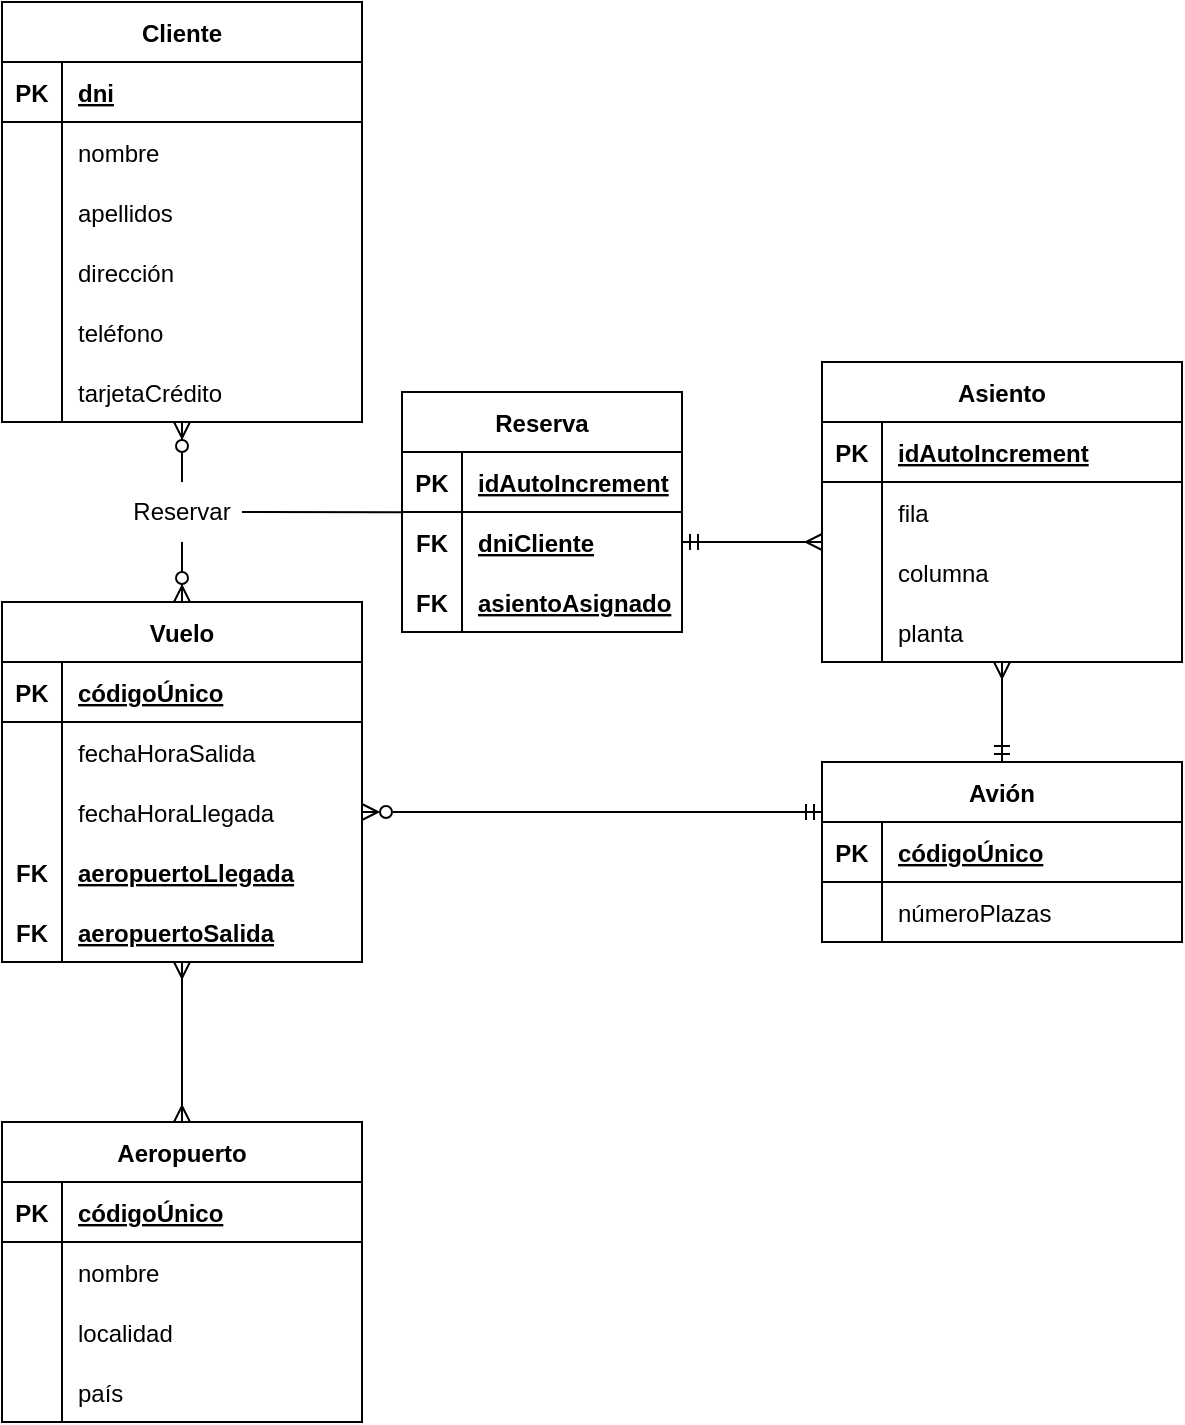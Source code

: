 <mxfile version="20.1.3" type="device"><diagram id="aoisBcJ_4dSZNULbdL9N" name="Página-1"><mxGraphModel dx="925" dy="1162" grid="1" gridSize="10" guides="1" tooltips="1" connect="1" arrows="1" fold="1" page="1" pageScale="1" pageWidth="827" pageHeight="1169" math="0" shadow="0"><root><mxCell id="0"/><mxCell id="1" parent="0"/><mxCell id="H1ngxqJDFF41ntmDZgAR-1" value="Cliente" style="shape=table;startSize=30;container=1;collapsible=1;childLayout=tableLayout;fixedRows=1;rowLines=0;fontStyle=1;align=center;resizeLast=1;" vertex="1" parent="1"><mxGeometry x="40" y="190" width="180" height="210" as="geometry"/></mxCell><mxCell id="H1ngxqJDFF41ntmDZgAR-2" value="" style="shape=tableRow;horizontal=0;startSize=0;swimlaneHead=0;swimlaneBody=0;fillColor=none;collapsible=0;dropTarget=0;points=[[0,0.5],[1,0.5]];portConstraint=eastwest;top=0;left=0;right=0;bottom=1;" vertex="1" parent="H1ngxqJDFF41ntmDZgAR-1"><mxGeometry y="30" width="180" height="30" as="geometry"/></mxCell><mxCell id="H1ngxqJDFF41ntmDZgAR-3" value="PK" style="shape=partialRectangle;connectable=0;fillColor=none;top=0;left=0;bottom=0;right=0;fontStyle=1;overflow=hidden;" vertex="1" parent="H1ngxqJDFF41ntmDZgAR-2"><mxGeometry width="30" height="30" as="geometry"><mxRectangle width="30" height="30" as="alternateBounds"/></mxGeometry></mxCell><mxCell id="H1ngxqJDFF41ntmDZgAR-4" value="dni" style="shape=partialRectangle;connectable=0;fillColor=none;top=0;left=0;bottom=0;right=0;align=left;spacingLeft=6;fontStyle=5;overflow=hidden;" vertex="1" parent="H1ngxqJDFF41ntmDZgAR-2"><mxGeometry x="30" width="150" height="30" as="geometry"><mxRectangle width="150" height="30" as="alternateBounds"/></mxGeometry></mxCell><mxCell id="H1ngxqJDFF41ntmDZgAR-5" value="" style="shape=tableRow;horizontal=0;startSize=0;swimlaneHead=0;swimlaneBody=0;fillColor=none;collapsible=0;dropTarget=0;points=[[0,0.5],[1,0.5]];portConstraint=eastwest;top=0;left=0;right=0;bottom=0;" vertex="1" parent="H1ngxqJDFF41ntmDZgAR-1"><mxGeometry y="60" width="180" height="30" as="geometry"/></mxCell><mxCell id="H1ngxqJDFF41ntmDZgAR-6" value="" style="shape=partialRectangle;connectable=0;fillColor=none;top=0;left=0;bottom=0;right=0;editable=1;overflow=hidden;" vertex="1" parent="H1ngxqJDFF41ntmDZgAR-5"><mxGeometry width="30" height="30" as="geometry"><mxRectangle width="30" height="30" as="alternateBounds"/></mxGeometry></mxCell><mxCell id="H1ngxqJDFF41ntmDZgAR-7" value="nombre" style="shape=partialRectangle;connectable=0;fillColor=none;top=0;left=0;bottom=0;right=0;align=left;spacingLeft=6;overflow=hidden;" vertex="1" parent="H1ngxqJDFF41ntmDZgAR-5"><mxGeometry x="30" width="150" height="30" as="geometry"><mxRectangle width="150" height="30" as="alternateBounds"/></mxGeometry></mxCell><mxCell id="H1ngxqJDFF41ntmDZgAR-8" value="" style="shape=tableRow;horizontal=0;startSize=0;swimlaneHead=0;swimlaneBody=0;fillColor=none;collapsible=0;dropTarget=0;points=[[0,0.5],[1,0.5]];portConstraint=eastwest;top=0;left=0;right=0;bottom=0;" vertex="1" parent="H1ngxqJDFF41ntmDZgAR-1"><mxGeometry y="90" width="180" height="30" as="geometry"/></mxCell><mxCell id="H1ngxqJDFF41ntmDZgAR-9" value="" style="shape=partialRectangle;connectable=0;fillColor=none;top=0;left=0;bottom=0;right=0;editable=1;overflow=hidden;" vertex="1" parent="H1ngxqJDFF41ntmDZgAR-8"><mxGeometry width="30" height="30" as="geometry"><mxRectangle width="30" height="30" as="alternateBounds"/></mxGeometry></mxCell><mxCell id="H1ngxqJDFF41ntmDZgAR-10" value="apellidos" style="shape=partialRectangle;connectable=0;fillColor=none;top=0;left=0;bottom=0;right=0;align=left;spacingLeft=6;overflow=hidden;" vertex="1" parent="H1ngxqJDFF41ntmDZgAR-8"><mxGeometry x="30" width="150" height="30" as="geometry"><mxRectangle width="150" height="30" as="alternateBounds"/></mxGeometry></mxCell><mxCell id="H1ngxqJDFF41ntmDZgAR-11" value="" style="shape=tableRow;horizontal=0;startSize=0;swimlaneHead=0;swimlaneBody=0;fillColor=none;collapsible=0;dropTarget=0;points=[[0,0.5],[1,0.5]];portConstraint=eastwest;top=0;left=0;right=0;bottom=0;" vertex="1" parent="H1ngxqJDFF41ntmDZgAR-1"><mxGeometry y="120" width="180" height="30" as="geometry"/></mxCell><mxCell id="H1ngxqJDFF41ntmDZgAR-12" value="" style="shape=partialRectangle;connectable=0;fillColor=none;top=0;left=0;bottom=0;right=0;editable=1;overflow=hidden;" vertex="1" parent="H1ngxqJDFF41ntmDZgAR-11"><mxGeometry width="30" height="30" as="geometry"><mxRectangle width="30" height="30" as="alternateBounds"/></mxGeometry></mxCell><mxCell id="H1ngxqJDFF41ntmDZgAR-13" value="dirección" style="shape=partialRectangle;connectable=0;fillColor=none;top=0;left=0;bottom=0;right=0;align=left;spacingLeft=6;overflow=hidden;" vertex="1" parent="H1ngxqJDFF41ntmDZgAR-11"><mxGeometry x="30" width="150" height="30" as="geometry"><mxRectangle width="150" height="30" as="alternateBounds"/></mxGeometry></mxCell><mxCell id="H1ngxqJDFF41ntmDZgAR-14" value="" style="shape=tableRow;horizontal=0;startSize=0;swimlaneHead=0;swimlaneBody=0;fillColor=none;collapsible=0;dropTarget=0;points=[[0,0.5],[1,0.5]];portConstraint=eastwest;top=0;left=0;right=0;bottom=0;" vertex="1" parent="H1ngxqJDFF41ntmDZgAR-1"><mxGeometry y="150" width="180" height="30" as="geometry"/></mxCell><mxCell id="H1ngxqJDFF41ntmDZgAR-15" value="" style="shape=partialRectangle;connectable=0;fillColor=none;top=0;left=0;bottom=0;right=0;editable=1;overflow=hidden;" vertex="1" parent="H1ngxqJDFF41ntmDZgAR-14"><mxGeometry width="30" height="30" as="geometry"><mxRectangle width="30" height="30" as="alternateBounds"/></mxGeometry></mxCell><mxCell id="H1ngxqJDFF41ntmDZgAR-16" value="teléfono" style="shape=partialRectangle;connectable=0;fillColor=none;top=0;left=0;bottom=0;right=0;align=left;spacingLeft=6;overflow=hidden;" vertex="1" parent="H1ngxqJDFF41ntmDZgAR-14"><mxGeometry x="30" width="150" height="30" as="geometry"><mxRectangle width="150" height="30" as="alternateBounds"/></mxGeometry></mxCell><mxCell id="H1ngxqJDFF41ntmDZgAR-17" value="" style="shape=tableRow;horizontal=0;startSize=0;swimlaneHead=0;swimlaneBody=0;fillColor=none;collapsible=0;dropTarget=0;points=[[0,0.5],[1,0.5]];portConstraint=eastwest;top=0;left=0;right=0;bottom=0;" vertex="1" parent="H1ngxqJDFF41ntmDZgAR-1"><mxGeometry y="180" width="180" height="30" as="geometry"/></mxCell><mxCell id="H1ngxqJDFF41ntmDZgAR-18" value="" style="shape=partialRectangle;connectable=0;fillColor=none;top=0;left=0;bottom=0;right=0;editable=1;overflow=hidden;" vertex="1" parent="H1ngxqJDFF41ntmDZgAR-17"><mxGeometry width="30" height="30" as="geometry"><mxRectangle width="30" height="30" as="alternateBounds"/></mxGeometry></mxCell><mxCell id="H1ngxqJDFF41ntmDZgAR-19" value="tarjetaCrédito" style="shape=partialRectangle;connectable=0;fillColor=none;top=0;left=0;bottom=0;right=0;align=left;spacingLeft=6;overflow=hidden;" vertex="1" parent="H1ngxqJDFF41ntmDZgAR-17"><mxGeometry x="30" width="150" height="30" as="geometry"><mxRectangle width="150" height="30" as="alternateBounds"/></mxGeometry></mxCell><mxCell id="H1ngxqJDFF41ntmDZgAR-20" value="Vuelo" style="shape=table;startSize=30;container=1;collapsible=1;childLayout=tableLayout;fixedRows=1;rowLines=0;fontStyle=1;align=center;resizeLast=1;" vertex="1" parent="1"><mxGeometry x="40" y="490" width="180" height="180" as="geometry"/></mxCell><mxCell id="H1ngxqJDFF41ntmDZgAR-21" value="" style="shape=tableRow;horizontal=0;startSize=0;swimlaneHead=0;swimlaneBody=0;fillColor=none;collapsible=0;dropTarget=0;points=[[0,0.5],[1,0.5]];portConstraint=eastwest;top=0;left=0;right=0;bottom=1;" vertex="1" parent="H1ngxqJDFF41ntmDZgAR-20"><mxGeometry y="30" width="180" height="30" as="geometry"/></mxCell><mxCell id="H1ngxqJDFF41ntmDZgAR-22" value="PK" style="shape=partialRectangle;connectable=0;fillColor=none;top=0;left=0;bottom=0;right=0;fontStyle=1;overflow=hidden;" vertex="1" parent="H1ngxqJDFF41ntmDZgAR-21"><mxGeometry width="30" height="30" as="geometry"><mxRectangle width="30" height="30" as="alternateBounds"/></mxGeometry></mxCell><mxCell id="H1ngxqJDFF41ntmDZgAR-23" value="códigoÚnico" style="shape=partialRectangle;connectable=0;fillColor=none;top=0;left=0;bottom=0;right=0;align=left;spacingLeft=6;fontStyle=5;overflow=hidden;" vertex="1" parent="H1ngxqJDFF41ntmDZgAR-21"><mxGeometry x="30" width="150" height="30" as="geometry"><mxRectangle width="150" height="30" as="alternateBounds"/></mxGeometry></mxCell><mxCell id="H1ngxqJDFF41ntmDZgAR-24" value="" style="shape=tableRow;horizontal=0;startSize=0;swimlaneHead=0;swimlaneBody=0;fillColor=none;collapsible=0;dropTarget=0;points=[[0,0.5],[1,0.5]];portConstraint=eastwest;top=0;left=0;right=0;bottom=0;" vertex="1" parent="H1ngxqJDFF41ntmDZgAR-20"><mxGeometry y="60" width="180" height="30" as="geometry"/></mxCell><mxCell id="H1ngxqJDFF41ntmDZgAR-25" value="" style="shape=partialRectangle;connectable=0;fillColor=none;top=0;left=0;bottom=0;right=0;editable=1;overflow=hidden;" vertex="1" parent="H1ngxqJDFF41ntmDZgAR-24"><mxGeometry width="30" height="30" as="geometry"><mxRectangle width="30" height="30" as="alternateBounds"/></mxGeometry></mxCell><mxCell id="H1ngxqJDFF41ntmDZgAR-26" value="fechaHoraSalida" style="shape=partialRectangle;connectable=0;fillColor=none;top=0;left=0;bottom=0;right=0;align=left;spacingLeft=6;overflow=hidden;" vertex="1" parent="H1ngxqJDFF41ntmDZgAR-24"><mxGeometry x="30" width="150" height="30" as="geometry"><mxRectangle width="150" height="30" as="alternateBounds"/></mxGeometry></mxCell><mxCell id="H1ngxqJDFF41ntmDZgAR-27" value="" style="shape=tableRow;horizontal=0;startSize=0;swimlaneHead=0;swimlaneBody=0;fillColor=none;collapsible=0;dropTarget=0;points=[[0,0.5],[1,0.5]];portConstraint=eastwest;top=0;left=0;right=0;bottom=0;" vertex="1" parent="H1ngxqJDFF41ntmDZgAR-20"><mxGeometry y="90" width="180" height="30" as="geometry"/></mxCell><mxCell id="H1ngxqJDFF41ntmDZgAR-28" value="" style="shape=partialRectangle;connectable=0;fillColor=none;top=0;left=0;bottom=0;right=0;editable=1;overflow=hidden;" vertex="1" parent="H1ngxqJDFF41ntmDZgAR-27"><mxGeometry width="30" height="30" as="geometry"><mxRectangle width="30" height="30" as="alternateBounds"/></mxGeometry></mxCell><mxCell id="H1ngxqJDFF41ntmDZgAR-29" value="fechaHoraLlegada" style="shape=partialRectangle;connectable=0;fillColor=none;top=0;left=0;bottom=0;right=0;align=left;spacingLeft=6;overflow=hidden;" vertex="1" parent="H1ngxqJDFF41ntmDZgAR-27"><mxGeometry x="30" width="150" height="30" as="geometry"><mxRectangle width="150" height="30" as="alternateBounds"/></mxGeometry></mxCell><mxCell id="H1ngxqJDFF41ntmDZgAR-30" value="" style="shape=tableRow;horizontal=0;startSize=0;swimlaneHead=0;swimlaneBody=0;fillColor=none;collapsible=0;dropTarget=0;points=[[0,0.5],[1,0.5]];portConstraint=eastwest;top=0;left=0;right=0;bottom=0;" vertex="1" parent="H1ngxqJDFF41ntmDZgAR-20"><mxGeometry y="120" width="180" height="30" as="geometry"/></mxCell><mxCell id="H1ngxqJDFF41ntmDZgAR-31" value="FK" style="shape=partialRectangle;connectable=0;fillColor=none;top=0;left=0;bottom=0;right=0;editable=1;overflow=hidden;fontStyle=1" vertex="1" parent="H1ngxqJDFF41ntmDZgAR-30"><mxGeometry width="30" height="30" as="geometry"><mxRectangle width="30" height="30" as="alternateBounds"/></mxGeometry></mxCell><mxCell id="H1ngxqJDFF41ntmDZgAR-32" value="aeropuertoLlegada" style="shape=partialRectangle;connectable=0;fillColor=none;top=0;left=0;bottom=0;right=0;align=left;spacingLeft=6;overflow=hidden;fontStyle=5" vertex="1" parent="H1ngxqJDFF41ntmDZgAR-30"><mxGeometry x="30" width="150" height="30" as="geometry"><mxRectangle width="150" height="30" as="alternateBounds"/></mxGeometry></mxCell><mxCell id="H1ngxqJDFF41ntmDZgAR-33" value="" style="shape=tableRow;horizontal=0;startSize=0;swimlaneHead=0;swimlaneBody=0;fillColor=none;collapsible=0;dropTarget=0;points=[[0,0.5],[1,0.5]];portConstraint=eastwest;top=0;left=0;right=0;bottom=0;" vertex="1" parent="H1ngxqJDFF41ntmDZgAR-20"><mxGeometry y="150" width="180" height="30" as="geometry"/></mxCell><mxCell id="H1ngxqJDFF41ntmDZgAR-34" value="FK" style="shape=partialRectangle;connectable=0;fillColor=none;top=0;left=0;bottom=0;right=0;editable=1;overflow=hidden;fontStyle=1" vertex="1" parent="H1ngxqJDFF41ntmDZgAR-33"><mxGeometry width="30" height="30" as="geometry"><mxRectangle width="30" height="30" as="alternateBounds"/></mxGeometry></mxCell><mxCell id="H1ngxqJDFF41ntmDZgAR-35" value="aeropuertoSalida" style="shape=partialRectangle;connectable=0;fillColor=none;top=0;left=0;bottom=0;right=0;align=left;spacingLeft=6;overflow=hidden;fontStyle=5" vertex="1" parent="H1ngxqJDFF41ntmDZgAR-33"><mxGeometry x="30" width="150" height="30" as="geometry"><mxRectangle width="150" height="30" as="alternateBounds"/></mxGeometry></mxCell><mxCell id="H1ngxqJDFF41ntmDZgAR-36" value="Aeropuerto" style="shape=table;startSize=30;container=1;collapsible=1;childLayout=tableLayout;fixedRows=1;rowLines=0;fontStyle=1;align=center;resizeLast=1;" vertex="1" parent="1"><mxGeometry x="40" y="750" width="180" height="150" as="geometry"/></mxCell><mxCell id="H1ngxqJDFF41ntmDZgAR-37" value="" style="shape=tableRow;horizontal=0;startSize=0;swimlaneHead=0;swimlaneBody=0;fillColor=none;collapsible=0;dropTarget=0;points=[[0,0.5],[1,0.5]];portConstraint=eastwest;top=0;left=0;right=0;bottom=1;" vertex="1" parent="H1ngxqJDFF41ntmDZgAR-36"><mxGeometry y="30" width="180" height="30" as="geometry"/></mxCell><mxCell id="H1ngxqJDFF41ntmDZgAR-38" value="PK" style="shape=partialRectangle;connectable=0;fillColor=none;top=0;left=0;bottom=0;right=0;fontStyle=1;overflow=hidden;" vertex="1" parent="H1ngxqJDFF41ntmDZgAR-37"><mxGeometry width="30" height="30" as="geometry"><mxRectangle width="30" height="30" as="alternateBounds"/></mxGeometry></mxCell><mxCell id="H1ngxqJDFF41ntmDZgAR-39" value="códigoÚnico" style="shape=partialRectangle;connectable=0;fillColor=none;top=0;left=0;bottom=0;right=0;align=left;spacingLeft=6;fontStyle=5;overflow=hidden;" vertex="1" parent="H1ngxqJDFF41ntmDZgAR-37"><mxGeometry x="30" width="150" height="30" as="geometry"><mxRectangle width="150" height="30" as="alternateBounds"/></mxGeometry></mxCell><mxCell id="H1ngxqJDFF41ntmDZgAR-40" value="" style="shape=tableRow;horizontal=0;startSize=0;swimlaneHead=0;swimlaneBody=0;fillColor=none;collapsible=0;dropTarget=0;points=[[0,0.5],[1,0.5]];portConstraint=eastwest;top=0;left=0;right=0;bottom=0;" vertex="1" parent="H1ngxqJDFF41ntmDZgAR-36"><mxGeometry y="60" width="180" height="30" as="geometry"/></mxCell><mxCell id="H1ngxqJDFF41ntmDZgAR-41" value="" style="shape=partialRectangle;connectable=0;fillColor=none;top=0;left=0;bottom=0;right=0;editable=1;overflow=hidden;" vertex="1" parent="H1ngxqJDFF41ntmDZgAR-40"><mxGeometry width="30" height="30" as="geometry"><mxRectangle width="30" height="30" as="alternateBounds"/></mxGeometry></mxCell><mxCell id="H1ngxqJDFF41ntmDZgAR-42" value="nombre" style="shape=partialRectangle;connectable=0;fillColor=none;top=0;left=0;bottom=0;right=0;align=left;spacingLeft=6;overflow=hidden;" vertex="1" parent="H1ngxqJDFF41ntmDZgAR-40"><mxGeometry x="30" width="150" height="30" as="geometry"><mxRectangle width="150" height="30" as="alternateBounds"/></mxGeometry></mxCell><mxCell id="H1ngxqJDFF41ntmDZgAR-43" value="" style="shape=tableRow;horizontal=0;startSize=0;swimlaneHead=0;swimlaneBody=0;fillColor=none;collapsible=0;dropTarget=0;points=[[0,0.5],[1,0.5]];portConstraint=eastwest;top=0;left=0;right=0;bottom=0;" vertex="1" parent="H1ngxqJDFF41ntmDZgAR-36"><mxGeometry y="90" width="180" height="30" as="geometry"/></mxCell><mxCell id="H1ngxqJDFF41ntmDZgAR-44" value="" style="shape=partialRectangle;connectable=0;fillColor=none;top=0;left=0;bottom=0;right=0;editable=1;overflow=hidden;" vertex="1" parent="H1ngxqJDFF41ntmDZgAR-43"><mxGeometry width="30" height="30" as="geometry"><mxRectangle width="30" height="30" as="alternateBounds"/></mxGeometry></mxCell><mxCell id="H1ngxqJDFF41ntmDZgAR-45" value="localidad" style="shape=partialRectangle;connectable=0;fillColor=none;top=0;left=0;bottom=0;right=0;align=left;spacingLeft=6;overflow=hidden;" vertex="1" parent="H1ngxqJDFF41ntmDZgAR-43"><mxGeometry x="30" width="150" height="30" as="geometry"><mxRectangle width="150" height="30" as="alternateBounds"/></mxGeometry></mxCell><mxCell id="H1ngxqJDFF41ntmDZgAR-46" value="" style="shape=tableRow;horizontal=0;startSize=0;swimlaneHead=0;swimlaneBody=0;fillColor=none;collapsible=0;dropTarget=0;points=[[0,0.5],[1,0.5]];portConstraint=eastwest;top=0;left=0;right=0;bottom=0;" vertex="1" parent="H1ngxqJDFF41ntmDZgAR-36"><mxGeometry y="120" width="180" height="30" as="geometry"/></mxCell><mxCell id="H1ngxqJDFF41ntmDZgAR-47" value="" style="shape=partialRectangle;connectable=0;fillColor=none;top=0;left=0;bottom=0;right=0;editable=1;overflow=hidden;" vertex="1" parent="H1ngxqJDFF41ntmDZgAR-46"><mxGeometry width="30" height="30" as="geometry"><mxRectangle width="30" height="30" as="alternateBounds"/></mxGeometry></mxCell><mxCell id="H1ngxqJDFF41ntmDZgAR-48" value="país" style="shape=partialRectangle;connectable=0;fillColor=none;top=0;left=0;bottom=0;right=0;align=left;spacingLeft=6;overflow=hidden;" vertex="1" parent="H1ngxqJDFF41ntmDZgAR-46"><mxGeometry x="30" width="150" height="30" as="geometry"><mxRectangle width="150" height="30" as="alternateBounds"/></mxGeometry></mxCell><mxCell id="H1ngxqJDFF41ntmDZgAR-49" value="Avión" style="shape=table;startSize=30;container=1;collapsible=1;childLayout=tableLayout;fixedRows=1;rowLines=0;fontStyle=1;align=center;resizeLast=1;" vertex="1" parent="1"><mxGeometry x="450" y="570" width="180" height="90" as="geometry"/></mxCell><mxCell id="H1ngxqJDFF41ntmDZgAR-50" value="" style="shape=tableRow;horizontal=0;startSize=0;swimlaneHead=0;swimlaneBody=0;fillColor=none;collapsible=0;dropTarget=0;points=[[0,0.5],[1,0.5]];portConstraint=eastwest;top=0;left=0;right=0;bottom=1;" vertex="1" parent="H1ngxqJDFF41ntmDZgAR-49"><mxGeometry y="30" width="180" height="30" as="geometry"/></mxCell><mxCell id="H1ngxqJDFF41ntmDZgAR-51" value="PK" style="shape=partialRectangle;connectable=0;fillColor=none;top=0;left=0;bottom=0;right=0;fontStyle=1;overflow=hidden;" vertex="1" parent="H1ngxqJDFF41ntmDZgAR-50"><mxGeometry width="30" height="30" as="geometry"><mxRectangle width="30" height="30" as="alternateBounds"/></mxGeometry></mxCell><mxCell id="H1ngxqJDFF41ntmDZgAR-52" value="códigoÚnico" style="shape=partialRectangle;connectable=0;fillColor=none;top=0;left=0;bottom=0;right=0;align=left;spacingLeft=6;fontStyle=5;overflow=hidden;" vertex="1" parent="H1ngxqJDFF41ntmDZgAR-50"><mxGeometry x="30" width="150" height="30" as="geometry"><mxRectangle width="150" height="30" as="alternateBounds"/></mxGeometry></mxCell><mxCell id="H1ngxqJDFF41ntmDZgAR-53" value="" style="shape=tableRow;horizontal=0;startSize=0;swimlaneHead=0;swimlaneBody=0;fillColor=none;collapsible=0;dropTarget=0;points=[[0,0.5],[1,0.5]];portConstraint=eastwest;top=0;left=0;right=0;bottom=0;" vertex="1" parent="H1ngxqJDFF41ntmDZgAR-49"><mxGeometry y="60" width="180" height="30" as="geometry"/></mxCell><mxCell id="H1ngxqJDFF41ntmDZgAR-54" value="" style="shape=partialRectangle;connectable=0;fillColor=none;top=0;left=0;bottom=0;right=0;editable=1;overflow=hidden;" vertex="1" parent="H1ngxqJDFF41ntmDZgAR-53"><mxGeometry width="30" height="30" as="geometry"><mxRectangle width="30" height="30" as="alternateBounds"/></mxGeometry></mxCell><mxCell id="H1ngxqJDFF41ntmDZgAR-55" value="númeroPlazas" style="shape=partialRectangle;connectable=0;fillColor=none;top=0;left=0;bottom=0;right=0;align=left;spacingLeft=6;overflow=hidden;" vertex="1" parent="H1ngxqJDFF41ntmDZgAR-53"><mxGeometry x="30" width="150" height="30" as="geometry"><mxRectangle width="150" height="30" as="alternateBounds"/></mxGeometry></mxCell><mxCell id="H1ngxqJDFF41ntmDZgAR-62" value="" style="fontSize=12;html=1;endArrow=ERzeroToMany;endFill=1;startArrow=none;rounded=0;entryX=0.5;entryY=0;entryDx=0;entryDy=0;exitX=0.5;exitY=1;exitDx=0;exitDy=0;" edge="1" parent="1" source="H1ngxqJDFF41ntmDZgAR-63" target="H1ngxqJDFF41ntmDZgAR-20"><mxGeometry width="100" height="100" relative="1" as="geometry"><mxPoint x="250" y="540" as="sourcePoint"/><mxPoint x="350" y="440" as="targetPoint"/></mxGeometry></mxCell><mxCell id="H1ngxqJDFF41ntmDZgAR-63" value="Reservar" style="text;html=1;strokeColor=none;fillColor=none;align=center;verticalAlign=middle;whiteSpace=wrap;rounded=0;" vertex="1" parent="1"><mxGeometry x="100" y="430" width="60" height="30" as="geometry"/></mxCell><mxCell id="H1ngxqJDFF41ntmDZgAR-64" value="" style="fontSize=12;html=1;endArrow=none;endFill=1;startArrow=ERzeroToMany;rounded=0;entryX=0.5;entryY=0;entryDx=0;entryDy=0;" edge="1" parent="1" target="H1ngxqJDFF41ntmDZgAR-63"><mxGeometry width="100" height="100" relative="1" as="geometry"><mxPoint x="130" y="400" as="sourcePoint"/><mxPoint x="400" y="265" as="targetPoint"/></mxGeometry></mxCell><mxCell id="H1ngxqJDFF41ntmDZgAR-69" value="Reserva" style="shape=table;startSize=30;container=1;collapsible=1;childLayout=tableLayout;fixedRows=1;rowLines=0;fontStyle=1;align=center;resizeLast=1;" vertex="1" parent="1"><mxGeometry x="240" y="385" width="140" height="120" as="geometry"/></mxCell><mxCell id="H1ngxqJDFF41ntmDZgAR-70" value="" style="shape=tableRow;horizontal=0;startSize=0;swimlaneHead=0;swimlaneBody=0;fillColor=none;collapsible=0;dropTarget=0;points=[[0,0.5],[1,0.5]];portConstraint=eastwest;top=0;left=0;right=0;bottom=1;" vertex="1" parent="H1ngxqJDFF41ntmDZgAR-69"><mxGeometry y="30" width="140" height="30" as="geometry"/></mxCell><mxCell id="H1ngxqJDFF41ntmDZgAR-71" value="PK" style="shape=partialRectangle;connectable=0;fillColor=none;top=0;left=0;bottom=0;right=0;fontStyle=1;overflow=hidden;" vertex="1" parent="H1ngxqJDFF41ntmDZgAR-70"><mxGeometry width="30" height="30" as="geometry"><mxRectangle width="30" height="30" as="alternateBounds"/></mxGeometry></mxCell><mxCell id="H1ngxqJDFF41ntmDZgAR-72" value="idAutoIncrement" style="shape=partialRectangle;connectable=0;fillColor=none;top=0;left=0;bottom=0;right=0;align=left;spacingLeft=6;fontStyle=5;overflow=hidden;" vertex="1" parent="H1ngxqJDFF41ntmDZgAR-70"><mxGeometry x="30" width="110" height="30" as="geometry"><mxRectangle width="110" height="30" as="alternateBounds"/></mxGeometry></mxCell><mxCell id="H1ngxqJDFF41ntmDZgAR-73" value="" style="shape=tableRow;horizontal=0;startSize=0;swimlaneHead=0;swimlaneBody=0;fillColor=none;collapsible=0;dropTarget=0;points=[[0,0.5],[1,0.5]];portConstraint=eastwest;top=0;left=0;right=0;bottom=0;" vertex="1" parent="H1ngxqJDFF41ntmDZgAR-69"><mxGeometry y="60" width="140" height="30" as="geometry"/></mxCell><mxCell id="H1ngxqJDFF41ntmDZgAR-74" value="FK" style="shape=partialRectangle;connectable=0;fillColor=none;top=0;left=0;bottom=0;right=0;editable=1;overflow=hidden;fontStyle=1" vertex="1" parent="H1ngxqJDFF41ntmDZgAR-73"><mxGeometry width="30" height="30" as="geometry"><mxRectangle width="30" height="30" as="alternateBounds"/></mxGeometry></mxCell><mxCell id="H1ngxqJDFF41ntmDZgAR-75" value="dniCliente" style="shape=partialRectangle;connectable=0;fillColor=none;top=0;left=0;bottom=0;right=0;align=left;spacingLeft=6;overflow=hidden;fontStyle=5" vertex="1" parent="H1ngxqJDFF41ntmDZgAR-73"><mxGeometry x="30" width="110" height="30" as="geometry"><mxRectangle width="110" height="30" as="alternateBounds"/></mxGeometry></mxCell><mxCell id="H1ngxqJDFF41ntmDZgAR-76" value="" style="shape=tableRow;horizontal=0;startSize=0;swimlaneHead=0;swimlaneBody=0;fillColor=none;collapsible=0;dropTarget=0;points=[[0,0.5],[1,0.5]];portConstraint=eastwest;top=0;left=0;right=0;bottom=0;" vertex="1" parent="H1ngxqJDFF41ntmDZgAR-69"><mxGeometry y="90" width="140" height="30" as="geometry"/></mxCell><mxCell id="H1ngxqJDFF41ntmDZgAR-77" value="FK" style="shape=partialRectangle;connectable=0;fillColor=none;top=0;left=0;bottom=0;right=0;editable=1;overflow=hidden;fontStyle=1" vertex="1" parent="H1ngxqJDFF41ntmDZgAR-76"><mxGeometry width="30" height="30" as="geometry"><mxRectangle width="30" height="30" as="alternateBounds"/></mxGeometry></mxCell><mxCell id="H1ngxqJDFF41ntmDZgAR-78" value="asientoAsignado" style="shape=partialRectangle;connectable=0;fillColor=none;top=0;left=0;bottom=0;right=0;align=left;spacingLeft=6;overflow=hidden;fontStyle=5" vertex="1" parent="H1ngxqJDFF41ntmDZgAR-76"><mxGeometry x="30" width="110" height="30" as="geometry"><mxRectangle width="110" height="30" as="alternateBounds"/></mxGeometry></mxCell><mxCell id="H1ngxqJDFF41ntmDZgAR-82" value="Asiento" style="shape=table;startSize=30;container=1;collapsible=1;childLayout=tableLayout;fixedRows=1;rowLines=0;fontStyle=1;align=center;resizeLast=1;" vertex="1" parent="1"><mxGeometry x="450" y="370" width="180" height="150" as="geometry"/></mxCell><mxCell id="H1ngxqJDFF41ntmDZgAR-83" value="" style="shape=tableRow;horizontal=0;startSize=0;swimlaneHead=0;swimlaneBody=0;fillColor=none;collapsible=0;dropTarget=0;points=[[0,0.5],[1,0.5]];portConstraint=eastwest;top=0;left=0;right=0;bottom=1;" vertex="1" parent="H1ngxqJDFF41ntmDZgAR-82"><mxGeometry y="30" width="180" height="30" as="geometry"/></mxCell><mxCell id="H1ngxqJDFF41ntmDZgAR-84" value="PK" style="shape=partialRectangle;connectable=0;fillColor=none;top=0;left=0;bottom=0;right=0;fontStyle=1;overflow=hidden;" vertex="1" parent="H1ngxqJDFF41ntmDZgAR-83"><mxGeometry width="30" height="30" as="geometry"><mxRectangle width="30" height="30" as="alternateBounds"/></mxGeometry></mxCell><mxCell id="H1ngxqJDFF41ntmDZgAR-85" value="idAutoIncrement" style="shape=partialRectangle;connectable=0;fillColor=none;top=0;left=0;bottom=0;right=0;align=left;spacingLeft=6;fontStyle=5;overflow=hidden;" vertex="1" parent="H1ngxqJDFF41ntmDZgAR-83"><mxGeometry x="30" width="150" height="30" as="geometry"><mxRectangle width="150" height="30" as="alternateBounds"/></mxGeometry></mxCell><mxCell id="H1ngxqJDFF41ntmDZgAR-86" value="" style="shape=tableRow;horizontal=0;startSize=0;swimlaneHead=0;swimlaneBody=0;fillColor=none;collapsible=0;dropTarget=0;points=[[0,0.5],[1,0.5]];portConstraint=eastwest;top=0;left=0;right=0;bottom=0;" vertex="1" parent="H1ngxqJDFF41ntmDZgAR-82"><mxGeometry y="60" width="180" height="30" as="geometry"/></mxCell><mxCell id="H1ngxqJDFF41ntmDZgAR-87" value="" style="shape=partialRectangle;connectable=0;fillColor=none;top=0;left=0;bottom=0;right=0;editable=1;overflow=hidden;" vertex="1" parent="H1ngxqJDFF41ntmDZgAR-86"><mxGeometry width="30" height="30" as="geometry"><mxRectangle width="30" height="30" as="alternateBounds"/></mxGeometry></mxCell><mxCell id="H1ngxqJDFF41ntmDZgAR-88" value="fila" style="shape=partialRectangle;connectable=0;fillColor=none;top=0;left=0;bottom=0;right=0;align=left;spacingLeft=6;overflow=hidden;" vertex="1" parent="H1ngxqJDFF41ntmDZgAR-86"><mxGeometry x="30" width="150" height="30" as="geometry"><mxRectangle width="150" height="30" as="alternateBounds"/></mxGeometry></mxCell><mxCell id="H1ngxqJDFF41ntmDZgAR-89" value="" style="shape=tableRow;horizontal=0;startSize=0;swimlaneHead=0;swimlaneBody=0;fillColor=none;collapsible=0;dropTarget=0;points=[[0,0.5],[1,0.5]];portConstraint=eastwest;top=0;left=0;right=0;bottom=0;" vertex="1" parent="H1ngxqJDFF41ntmDZgAR-82"><mxGeometry y="90" width="180" height="30" as="geometry"/></mxCell><mxCell id="H1ngxqJDFF41ntmDZgAR-90" value="" style="shape=partialRectangle;connectable=0;fillColor=none;top=0;left=0;bottom=0;right=0;editable=1;overflow=hidden;" vertex="1" parent="H1ngxqJDFF41ntmDZgAR-89"><mxGeometry width="30" height="30" as="geometry"><mxRectangle width="30" height="30" as="alternateBounds"/></mxGeometry></mxCell><mxCell id="H1ngxqJDFF41ntmDZgAR-91" value="columna" style="shape=partialRectangle;connectable=0;fillColor=none;top=0;left=0;bottom=0;right=0;align=left;spacingLeft=6;overflow=hidden;" vertex="1" parent="H1ngxqJDFF41ntmDZgAR-89"><mxGeometry x="30" width="150" height="30" as="geometry"><mxRectangle width="150" height="30" as="alternateBounds"/></mxGeometry></mxCell><mxCell id="H1ngxqJDFF41ntmDZgAR-92" value="" style="shape=tableRow;horizontal=0;startSize=0;swimlaneHead=0;swimlaneBody=0;fillColor=none;collapsible=0;dropTarget=0;points=[[0,0.5],[1,0.5]];portConstraint=eastwest;top=0;left=0;right=0;bottom=0;" vertex="1" parent="H1ngxqJDFF41ntmDZgAR-82"><mxGeometry y="120" width="180" height="30" as="geometry"/></mxCell><mxCell id="H1ngxqJDFF41ntmDZgAR-93" value="" style="shape=partialRectangle;connectable=0;fillColor=none;top=0;left=0;bottom=0;right=0;editable=1;overflow=hidden;" vertex="1" parent="H1ngxqJDFF41ntmDZgAR-92"><mxGeometry width="30" height="30" as="geometry"><mxRectangle width="30" height="30" as="alternateBounds"/></mxGeometry></mxCell><mxCell id="H1ngxqJDFF41ntmDZgAR-94" value="planta" style="shape=partialRectangle;connectable=0;fillColor=none;top=0;left=0;bottom=0;right=0;align=left;spacingLeft=6;overflow=hidden;" vertex="1" parent="H1ngxqJDFF41ntmDZgAR-92"><mxGeometry x="30" width="150" height="30" as="geometry"><mxRectangle width="150" height="30" as="alternateBounds"/></mxGeometry></mxCell><mxCell id="H1ngxqJDFF41ntmDZgAR-95" value="" style="fontSize=12;html=1;endArrow=ERmandOne;rounded=0;startArrow=ERmany;startFill=0;" edge="1" parent="1"><mxGeometry width="100" height="100" relative="1" as="geometry"><mxPoint x="540" y="520" as="sourcePoint"/><mxPoint x="540" y="570" as="targetPoint"/></mxGeometry></mxCell><mxCell id="H1ngxqJDFF41ntmDZgAR-96" value="" style="fontSize=12;html=1;endArrow=ERmandOne;rounded=0;startArrow=ERmany;startFill=0;entryX=1;entryY=0.5;entryDx=0;entryDy=0;" edge="1" parent="1" target="H1ngxqJDFF41ntmDZgAR-73"><mxGeometry width="100" height="100" relative="1" as="geometry"><mxPoint x="450" y="460" as="sourcePoint"/><mxPoint x="550" y="290" as="targetPoint"/></mxGeometry></mxCell><mxCell id="H1ngxqJDFF41ntmDZgAR-97" value="" style="endArrow=none;html=1;rounded=0;exitX=1;exitY=0.5;exitDx=0;exitDy=0;entryX=0;entryY=0.003;entryDx=0;entryDy=0;entryPerimeter=0;" edge="1" parent="1" source="H1ngxqJDFF41ntmDZgAR-63" target="H1ngxqJDFF41ntmDZgAR-73"><mxGeometry relative="1" as="geometry"><mxPoint x="280" y="380" as="sourcePoint"/><mxPoint x="440" y="380" as="targetPoint"/></mxGeometry></mxCell><mxCell id="H1ngxqJDFF41ntmDZgAR-98" value="" style="fontSize=12;html=1;endArrow=ERmandOne;rounded=0;startArrow=ERzeroToMany;startFill=0;exitX=1;exitY=0.5;exitDx=0;exitDy=0;" edge="1" parent="1" source="H1ngxqJDFF41ntmDZgAR-27"><mxGeometry width="100" height="100" relative="1" as="geometry"><mxPoint x="550" y="530" as="sourcePoint"/><mxPoint x="450" y="595" as="targetPoint"/></mxGeometry></mxCell><mxCell id="H1ngxqJDFF41ntmDZgAR-99" value="" style="fontSize=12;html=1;endArrow=ERmany;startArrow=ERmany;rounded=0;exitX=0.5;exitY=0;exitDx=0;exitDy=0;" edge="1" parent="1" source="H1ngxqJDFF41ntmDZgAR-36"><mxGeometry width="100" height="100" relative="1" as="geometry"><mxPoint x="310" y="650" as="sourcePoint"/><mxPoint x="130" y="670" as="targetPoint"/></mxGeometry></mxCell></root></mxGraphModel></diagram></mxfile>